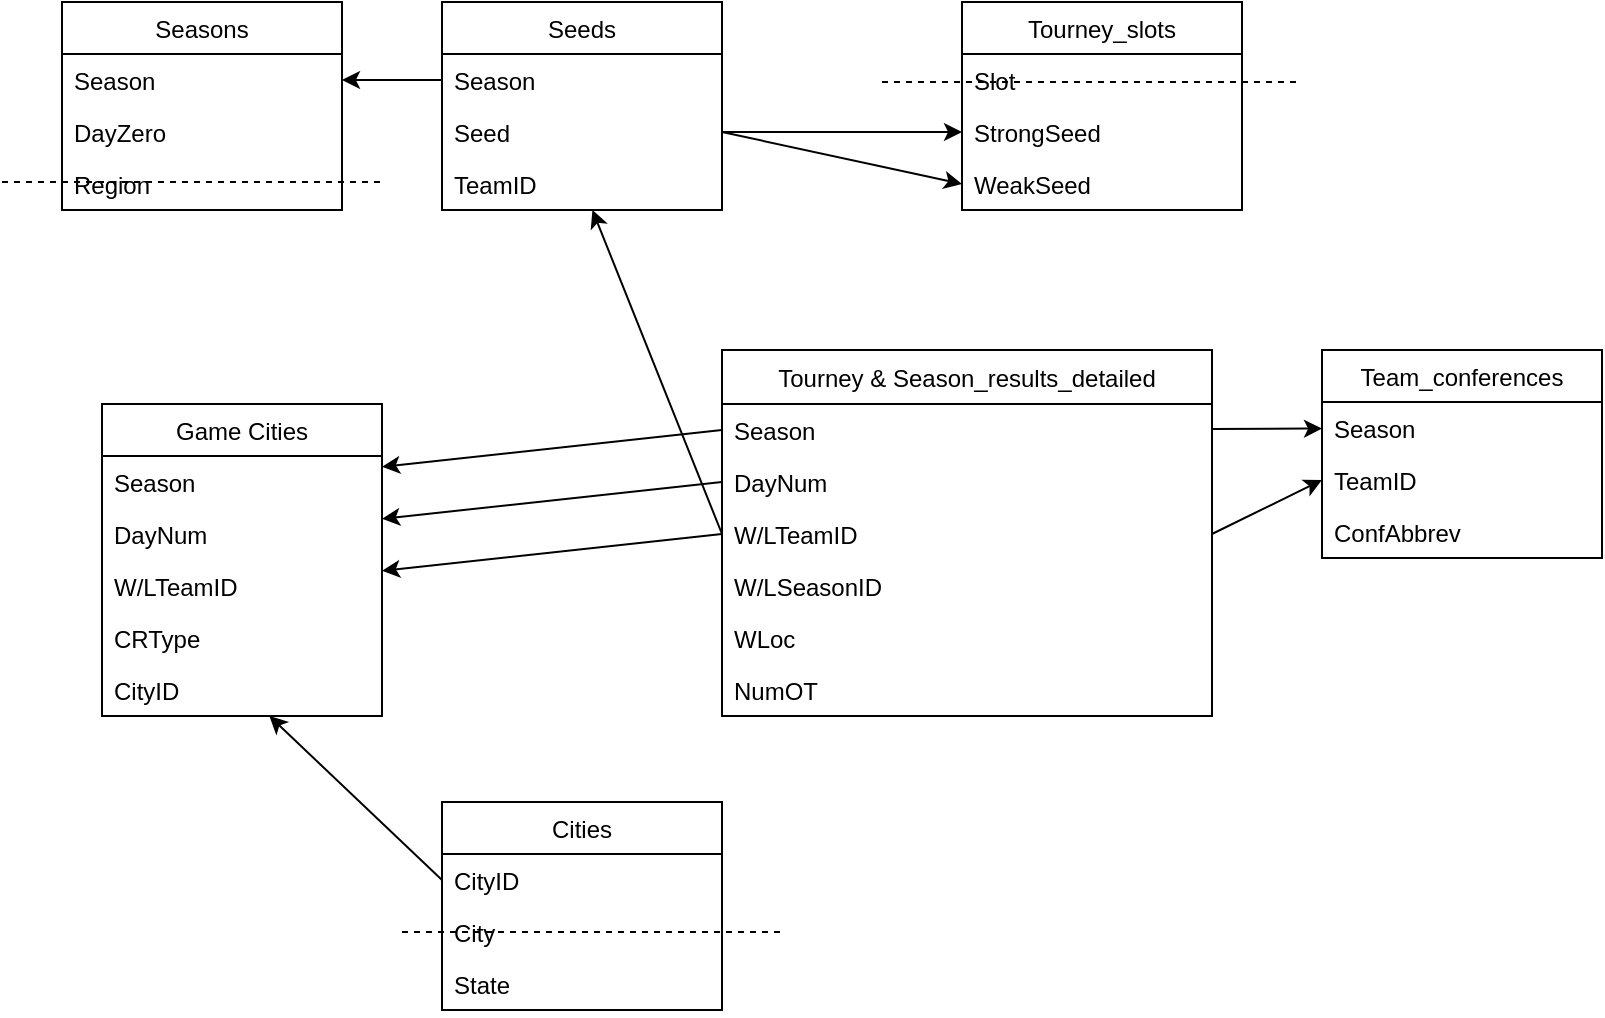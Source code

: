 <mxfile version="12.8.8" type="device"><diagram id="WjkcM7fB9muMNH94Y_RN" name="Page-1"><mxGraphModel dx="1355" dy="767" grid="1" gridSize="10" guides="1" tooltips="1" connect="1" arrows="1" fold="1" page="1" pageScale="1" pageWidth="850" pageHeight="1100" math="0" shadow="0"><root><mxCell id="0"/><mxCell id="1" parent="0"/><mxCell id="aicD-Dg6cGXRDMSTfZnq-4" value="Seasons" style="swimlane;fontStyle=0;childLayout=stackLayout;horizontal=1;startSize=26;fillColor=none;horizontalStack=0;resizeParent=1;resizeParentMax=0;resizeLast=0;collapsible=1;marginBottom=0;" vertex="1" parent="1"><mxGeometry x="50" y="40" width="140" height="104" as="geometry"/></mxCell><mxCell id="aicD-Dg6cGXRDMSTfZnq-5" value="Season" style="text;strokeColor=none;fillColor=none;align=left;verticalAlign=top;spacingLeft=4;spacingRight=4;overflow=hidden;rotatable=0;points=[[0,0.5],[1,0.5]];portConstraint=eastwest;" vertex="1" parent="aicD-Dg6cGXRDMSTfZnq-4"><mxGeometry y="26" width="140" height="26" as="geometry"/></mxCell><mxCell id="aicD-Dg6cGXRDMSTfZnq-6" value="DayZero" style="text;strokeColor=none;fillColor=none;align=left;verticalAlign=top;spacingLeft=4;spacingRight=4;overflow=hidden;rotatable=0;points=[[0,0.5],[1,0.5]];portConstraint=eastwest;" vertex="1" parent="aicD-Dg6cGXRDMSTfZnq-4"><mxGeometry y="52" width="140" height="26" as="geometry"/></mxCell><mxCell id="aicD-Dg6cGXRDMSTfZnq-7" value="Region" style="text;strokeColor=none;fillColor=none;align=left;verticalAlign=top;spacingLeft=4;spacingRight=4;overflow=hidden;rotatable=0;points=[[0,0.5],[1,0.5]];portConstraint=eastwest;" vertex="1" parent="aicD-Dg6cGXRDMSTfZnq-4"><mxGeometry y="78" width="140" height="26" as="geometry"/></mxCell><mxCell id="aicD-Dg6cGXRDMSTfZnq-8" value="" style="endArrow=none;dashed=1;html=1;" edge="1" parent="aicD-Dg6cGXRDMSTfZnq-4"><mxGeometry width="50" height="50" relative="1" as="geometry"><mxPoint x="-30" y="90" as="sourcePoint"/><mxPoint x="160" y="90" as="targetPoint"/></mxGeometry></mxCell><mxCell id="aicD-Dg6cGXRDMSTfZnq-14" value="" style="endArrow=classic;html=1;" edge="1" parent="1" source="aicD-Dg6cGXRDMSTfZnq-11" target="aicD-Dg6cGXRDMSTfZnq-5"><mxGeometry width="50" height="50" relative="1" as="geometry"><mxPoint x="280" y="160" as="sourcePoint"/><mxPoint x="190" y="80" as="targetPoint"/></mxGeometry></mxCell><mxCell id="aicD-Dg6cGXRDMSTfZnq-10" value="Seeds" style="swimlane;fontStyle=0;childLayout=stackLayout;horizontal=1;startSize=26;fillColor=none;horizontalStack=0;resizeParent=1;resizeParentMax=0;resizeLast=0;collapsible=1;marginBottom=0;" vertex="1" parent="1"><mxGeometry x="240" y="40" width="140" height="104" as="geometry"/></mxCell><mxCell id="aicD-Dg6cGXRDMSTfZnq-11" value="Season" style="text;strokeColor=none;fillColor=none;align=left;verticalAlign=top;spacingLeft=4;spacingRight=4;overflow=hidden;rotatable=0;points=[[0,0.5],[1,0.5]];portConstraint=eastwest;" vertex="1" parent="aicD-Dg6cGXRDMSTfZnq-10"><mxGeometry y="26" width="140" height="26" as="geometry"/></mxCell><mxCell id="aicD-Dg6cGXRDMSTfZnq-12" value="Seed" style="text;strokeColor=none;fillColor=none;align=left;verticalAlign=top;spacingLeft=4;spacingRight=4;overflow=hidden;rotatable=0;points=[[0,0.5],[1,0.5]];portConstraint=eastwest;" vertex="1" parent="aicD-Dg6cGXRDMSTfZnq-10"><mxGeometry y="52" width="140" height="26" as="geometry"/></mxCell><mxCell id="aicD-Dg6cGXRDMSTfZnq-13" value="TeamID" style="text;strokeColor=none;fillColor=none;align=left;verticalAlign=top;spacingLeft=4;spacingRight=4;overflow=hidden;rotatable=0;points=[[0,0.5],[1,0.5]];portConstraint=eastwest;" vertex="1" parent="aicD-Dg6cGXRDMSTfZnq-10"><mxGeometry y="78" width="140" height="26" as="geometry"/></mxCell><mxCell id="aicD-Dg6cGXRDMSTfZnq-35" value="Game Cities" style="swimlane;fontStyle=0;childLayout=stackLayout;horizontal=1;startSize=26;fillColor=none;horizontalStack=0;resizeParent=1;resizeParentMax=0;resizeLast=0;collapsible=1;marginBottom=0;rounded=0;shadow=0;comic=0;swimlaneLine=1;glass=0;strokeColor=#000000;perimeterSpacing=0;" vertex="1" parent="1"><mxGeometry x="70" y="241" width="140" height="156" as="geometry"/></mxCell><mxCell id="aicD-Dg6cGXRDMSTfZnq-36" value="Season" style="text;strokeColor=none;fillColor=none;align=left;verticalAlign=top;spacingLeft=4;spacingRight=4;overflow=hidden;rotatable=0;points=[[0,0.5],[1,0.5]];portConstraint=eastwest;" vertex="1" parent="aicD-Dg6cGXRDMSTfZnq-35"><mxGeometry y="26" width="140" height="26" as="geometry"/></mxCell><mxCell id="aicD-Dg6cGXRDMSTfZnq-37" value="DayNum" style="text;strokeColor=none;fillColor=none;align=left;verticalAlign=top;spacingLeft=4;spacingRight=4;overflow=hidden;rotatable=0;points=[[0,0.5],[1,0.5]];portConstraint=eastwest;" vertex="1" parent="aicD-Dg6cGXRDMSTfZnq-35"><mxGeometry y="52" width="140" height="26" as="geometry"/></mxCell><mxCell id="aicD-Dg6cGXRDMSTfZnq-38" value="W/LTeamID" style="text;strokeColor=none;fillColor=none;align=left;verticalAlign=top;spacingLeft=4;spacingRight=4;overflow=hidden;rotatable=0;points=[[0,0.5],[1,0.5]];portConstraint=eastwest;" vertex="1" parent="aicD-Dg6cGXRDMSTfZnq-35"><mxGeometry y="78" width="140" height="26" as="geometry"/></mxCell><mxCell id="aicD-Dg6cGXRDMSTfZnq-39" value="CRType" style="text;strokeColor=none;fillColor=none;align=left;verticalAlign=top;spacingLeft=4;spacingRight=4;overflow=hidden;rotatable=0;points=[[0,0.5],[1,0.5]];portConstraint=eastwest;" vertex="1" parent="aicD-Dg6cGXRDMSTfZnq-35"><mxGeometry y="104" width="140" height="26" as="geometry"/></mxCell><mxCell id="aicD-Dg6cGXRDMSTfZnq-40" value="CityID" style="text;strokeColor=none;fillColor=none;align=left;verticalAlign=top;spacingLeft=4;spacingRight=4;overflow=hidden;rotatable=0;points=[[0,0.5],[1,0.5]];portConstraint=eastwest;" vertex="1" parent="aicD-Dg6cGXRDMSTfZnq-35"><mxGeometry y="130" width="140" height="26" as="geometry"/></mxCell><mxCell id="aicD-Dg6cGXRDMSTfZnq-41" value="" style="endArrow=classic;html=1;exitX=0;exitY=0.5;exitDx=0;exitDy=0;" edge="1" parent="1" source="aicD-Dg6cGXRDMSTfZnq-16" target="aicD-Dg6cGXRDMSTfZnq-36"><mxGeometry width="50" height="50" relative="1" as="geometry"><mxPoint x="300" y="250" as="sourcePoint"/><mxPoint x="350" y="200" as="targetPoint"/></mxGeometry></mxCell><mxCell id="aicD-Dg6cGXRDMSTfZnq-42" value="" style="endArrow=classic;html=1;exitX=0;exitY=0.5;exitDx=0;exitDy=0;" edge="1" parent="1" source="aicD-Dg6cGXRDMSTfZnq-17" target="aicD-Dg6cGXRDMSTfZnq-37"><mxGeometry width="50" height="50" relative="1" as="geometry"><mxPoint x="425" y="290" as="sourcePoint"/><mxPoint x="210" y="305.088" as="targetPoint"/></mxGeometry></mxCell><mxCell id="aicD-Dg6cGXRDMSTfZnq-43" value="" style="endArrow=classic;html=1;" edge="1" parent="1" target="aicD-Dg6cGXRDMSTfZnq-38"><mxGeometry width="50" height="50" relative="1" as="geometry"><mxPoint x="380" y="306" as="sourcePoint"/><mxPoint x="200" y="340" as="targetPoint"/></mxGeometry></mxCell><mxCell id="aicD-Dg6cGXRDMSTfZnq-44" value="Cities" style="swimlane;fontStyle=0;childLayout=stackLayout;horizontal=1;startSize=26;fillColor=none;horizontalStack=0;resizeParent=1;resizeParentMax=0;resizeLast=0;collapsible=1;marginBottom=0;" vertex="1" parent="1"><mxGeometry x="240" y="440" width="140" height="104" as="geometry"/></mxCell><mxCell id="aicD-Dg6cGXRDMSTfZnq-45" value="CityID" style="text;strokeColor=none;fillColor=none;align=left;verticalAlign=top;spacingLeft=4;spacingRight=4;overflow=hidden;rotatable=0;points=[[0,0.5],[1,0.5]];portConstraint=eastwest;" vertex="1" parent="aicD-Dg6cGXRDMSTfZnq-44"><mxGeometry y="26" width="140" height="26" as="geometry"/></mxCell><mxCell id="aicD-Dg6cGXRDMSTfZnq-46" value="City" style="text;strokeColor=none;fillColor=none;align=left;verticalAlign=top;spacingLeft=4;spacingRight=4;overflow=hidden;rotatable=0;points=[[0,0.5],[1,0.5]];portConstraint=eastwest;" vertex="1" parent="aicD-Dg6cGXRDMSTfZnq-44"><mxGeometry y="52" width="140" height="26" as="geometry"/></mxCell><mxCell id="aicD-Dg6cGXRDMSTfZnq-48" value="" style="endArrow=none;dashed=1;html=1;" edge="1" parent="aicD-Dg6cGXRDMSTfZnq-44"><mxGeometry width="50" height="50" relative="1" as="geometry"><mxPoint x="-20" y="65" as="sourcePoint"/><mxPoint x="170" y="65" as="targetPoint"/></mxGeometry></mxCell><mxCell id="aicD-Dg6cGXRDMSTfZnq-47" value="State" style="text;strokeColor=none;fillColor=none;align=left;verticalAlign=top;spacingLeft=4;spacingRight=4;overflow=hidden;rotatable=0;points=[[0,0.5],[1,0.5]];portConstraint=eastwest;" vertex="1" parent="aicD-Dg6cGXRDMSTfZnq-44"><mxGeometry y="78" width="140" height="26" as="geometry"/></mxCell><mxCell id="aicD-Dg6cGXRDMSTfZnq-50" value="" style="endArrow=classic;html=1;exitX=0;exitY=0.5;exitDx=0;exitDy=0;" edge="1" parent="1" source="aicD-Dg6cGXRDMSTfZnq-45" target="aicD-Dg6cGXRDMSTfZnq-40"><mxGeometry width="50" height="50" relative="1" as="geometry"><mxPoint x="150" y="460" as="sourcePoint"/><mxPoint x="200" y="410" as="targetPoint"/></mxGeometry></mxCell><mxCell id="aicD-Dg6cGXRDMSTfZnq-51" value="Tourney_slots" style="swimlane;fontStyle=0;childLayout=stackLayout;horizontal=1;startSize=26;fillColor=none;horizontalStack=0;resizeParent=1;resizeParentMax=0;resizeLast=0;collapsible=1;marginBottom=0;" vertex="1" parent="1"><mxGeometry x="500" y="40" width="140" height="104" as="geometry"/></mxCell><mxCell id="aicD-Dg6cGXRDMSTfZnq-52" value="Slot" style="text;strokeColor=none;fillColor=none;align=left;verticalAlign=top;spacingLeft=4;spacingRight=4;overflow=hidden;rotatable=0;points=[[0,0.5],[1,0.5]];portConstraint=eastwest;" vertex="1" parent="aicD-Dg6cGXRDMSTfZnq-51"><mxGeometry y="26" width="140" height="26" as="geometry"/></mxCell><mxCell id="aicD-Dg6cGXRDMSTfZnq-53" value="StrongSeed" style="text;strokeColor=none;fillColor=none;align=left;verticalAlign=top;spacingLeft=4;spacingRight=4;overflow=hidden;rotatable=0;points=[[0,0.5],[1,0.5]];portConstraint=eastwest;" vertex="1" parent="aicD-Dg6cGXRDMSTfZnq-51"><mxGeometry y="52" width="140" height="26" as="geometry"/></mxCell><mxCell id="aicD-Dg6cGXRDMSTfZnq-54" value="WeakSeed" style="text;strokeColor=none;fillColor=none;align=left;verticalAlign=top;spacingLeft=4;spacingRight=4;overflow=hidden;rotatable=0;points=[[0,0.5],[1,0.5]];portConstraint=eastwest;" vertex="1" parent="aicD-Dg6cGXRDMSTfZnq-51"><mxGeometry y="78" width="140" height="26" as="geometry"/></mxCell><mxCell id="aicD-Dg6cGXRDMSTfZnq-55" value="" style="endArrow=classic;html=1;entryX=0;entryY=0.5;entryDx=0;entryDy=0;" edge="1" parent="1" source="aicD-Dg6cGXRDMSTfZnq-12" target="aicD-Dg6cGXRDMSTfZnq-53"><mxGeometry width="50" height="50" relative="1" as="geometry"><mxPoint x="390" y="120" as="sourcePoint"/><mxPoint x="440" y="70" as="targetPoint"/></mxGeometry></mxCell><mxCell id="aicD-Dg6cGXRDMSTfZnq-56" value="" style="endArrow=classic;html=1;entryX=0;entryY=0.5;entryDx=0;entryDy=0;" edge="1" parent="1" target="aicD-Dg6cGXRDMSTfZnq-54"><mxGeometry width="50" height="50" relative="1" as="geometry"><mxPoint x="380" y="105" as="sourcePoint"/><mxPoint x="500" y="80" as="targetPoint"/></mxGeometry></mxCell><mxCell id="aicD-Dg6cGXRDMSTfZnq-57" value="" style="endArrow=none;dashed=1;html=1;" edge="1" parent="1"><mxGeometry width="50" height="50" relative="1" as="geometry"><mxPoint x="460" y="80" as="sourcePoint"/><mxPoint x="670" y="80" as="targetPoint"/></mxGeometry></mxCell><mxCell id="aicD-Dg6cGXRDMSTfZnq-58" value="" style="endArrow=classic;html=1;exitX=0;exitY=0.5;exitDx=0;exitDy=0;" edge="1" parent="1" source="aicD-Dg6cGXRDMSTfZnq-18" target="aicD-Dg6cGXRDMSTfZnq-13"><mxGeometry width="50" height="50" relative="1" as="geometry"><mxPoint x="340" y="220" as="sourcePoint"/><mxPoint x="330" y="210" as="targetPoint"/></mxGeometry></mxCell><mxCell id="aicD-Dg6cGXRDMSTfZnq-15" value="Tourney &amp; Season_results_detailed" style="swimlane;fontStyle=0;childLayout=stackLayout;horizontal=1;startSize=27;fillColor=none;horizontalStack=0;resizeParent=1;resizeParentMax=0;resizeLast=0;collapsible=1;marginBottom=0;" vertex="1" parent="1"><mxGeometry x="380" y="214" width="245" height="183" as="geometry"><mxRectangle x="425" y="210" width="250" height="26" as="alternateBounds"/></mxGeometry></mxCell><mxCell id="aicD-Dg6cGXRDMSTfZnq-16" value="Season" style="text;strokeColor=none;fillColor=none;align=left;verticalAlign=top;spacingLeft=4;spacingRight=4;overflow=hidden;rotatable=0;points=[[0,0.5],[1,0.5]];portConstraint=eastwest;" vertex="1" parent="aicD-Dg6cGXRDMSTfZnq-15"><mxGeometry y="27" width="245" height="26" as="geometry"/></mxCell><mxCell id="aicD-Dg6cGXRDMSTfZnq-17" value="DayNum" style="text;strokeColor=none;fillColor=none;align=left;verticalAlign=top;spacingLeft=4;spacingRight=4;overflow=hidden;rotatable=0;points=[[0,0.5],[1,0.5]];portConstraint=eastwest;" vertex="1" parent="aicD-Dg6cGXRDMSTfZnq-15"><mxGeometry y="53" width="245" height="26" as="geometry"/></mxCell><mxCell id="aicD-Dg6cGXRDMSTfZnq-18" value="W/LTeamID" style="text;strokeColor=none;fillColor=none;align=left;verticalAlign=top;spacingLeft=4;spacingRight=4;overflow=hidden;rotatable=0;points=[[0,0.5],[1,0.5]];portConstraint=eastwest;" vertex="1" parent="aicD-Dg6cGXRDMSTfZnq-15"><mxGeometry y="79" width="245" height="26" as="geometry"/></mxCell><mxCell id="aicD-Dg6cGXRDMSTfZnq-31" value="W/LSeasonID" style="text;strokeColor=none;fillColor=none;align=left;verticalAlign=top;spacingLeft=4;spacingRight=4;overflow=hidden;rotatable=0;points=[[0,0.5],[1,0.5]];portConstraint=eastwest;" vertex="1" parent="aicD-Dg6cGXRDMSTfZnq-15"><mxGeometry y="105" width="245" height="26" as="geometry"/></mxCell><mxCell id="aicD-Dg6cGXRDMSTfZnq-32" value="WLoc" style="text;strokeColor=none;fillColor=none;align=left;verticalAlign=top;spacingLeft=4;spacingRight=4;overflow=hidden;rotatable=0;points=[[0,0.5],[1,0.5]];portConstraint=eastwest;" vertex="1" parent="aicD-Dg6cGXRDMSTfZnq-15"><mxGeometry y="131" width="245" height="26" as="geometry"/></mxCell><mxCell id="aicD-Dg6cGXRDMSTfZnq-33" value="NumOT" style="text;strokeColor=none;fillColor=none;align=left;verticalAlign=top;spacingLeft=4;spacingRight=4;overflow=hidden;rotatable=0;points=[[0,0.5],[1,0.5]];portConstraint=eastwest;" vertex="1" parent="aicD-Dg6cGXRDMSTfZnq-15"><mxGeometry y="157" width="245" height="26" as="geometry"/></mxCell><mxCell id="aicD-Dg6cGXRDMSTfZnq-63" value="" style="endArrow=classic;html=1;" edge="1" parent="1" source="aicD-Dg6cGXRDMSTfZnq-16" target="aicD-Dg6cGXRDMSTfZnq-60"><mxGeometry width="50" height="50" relative="1" as="geometry"><mxPoint x="670" y="194" as="sourcePoint"/><mxPoint x="720" y="144" as="targetPoint"/></mxGeometry></mxCell><mxCell id="aicD-Dg6cGXRDMSTfZnq-64" value="" style="endArrow=classic;html=1;entryX=0;entryY=0.5;entryDx=0;entryDy=0;exitX=1;exitY=0.5;exitDx=0;exitDy=0;" edge="1" parent="1" source="aicD-Dg6cGXRDMSTfZnq-18" target="aicD-Dg6cGXRDMSTfZnq-61"><mxGeometry width="50" height="50" relative="1" as="geometry"><mxPoint x="635" y="271.424" as="sourcePoint"/><mxPoint x="690" y="274.758" as="targetPoint"/></mxGeometry></mxCell><mxCell id="aicD-Dg6cGXRDMSTfZnq-59" value="Team_conferences" style="swimlane;fontStyle=0;childLayout=stackLayout;horizontal=1;startSize=26;fillColor=none;horizontalStack=0;resizeParent=1;resizeParentMax=0;resizeLast=0;collapsible=1;marginBottom=0;rounded=0;shadow=0;glass=0;comic=0;strokeColor=#000000;" vertex="1" parent="1"><mxGeometry x="680" y="214" width="140" height="104" as="geometry"/></mxCell><mxCell id="aicD-Dg6cGXRDMSTfZnq-60" value="Season" style="text;strokeColor=none;fillColor=none;align=left;verticalAlign=top;spacingLeft=4;spacingRight=4;overflow=hidden;rotatable=0;points=[[0,0.5],[1,0.5]];portConstraint=eastwest;" vertex="1" parent="aicD-Dg6cGXRDMSTfZnq-59"><mxGeometry y="26" width="140" height="26" as="geometry"/></mxCell><mxCell id="aicD-Dg6cGXRDMSTfZnq-61" value="TeamID" style="text;strokeColor=none;fillColor=none;align=left;verticalAlign=top;spacingLeft=4;spacingRight=4;overflow=hidden;rotatable=0;points=[[0,0.5],[1,0.5]];portConstraint=eastwest;" vertex="1" parent="aicD-Dg6cGXRDMSTfZnq-59"><mxGeometry y="52" width="140" height="26" as="geometry"/></mxCell><mxCell id="aicD-Dg6cGXRDMSTfZnq-62" value="ConfAbbrev" style="text;strokeColor=none;fillColor=none;align=left;verticalAlign=top;spacingLeft=4;spacingRight=4;overflow=hidden;rotatable=0;points=[[0,0.5],[1,0.5]];portConstraint=eastwest;" vertex="1" parent="aicD-Dg6cGXRDMSTfZnq-59"><mxGeometry y="78" width="140" height="26" as="geometry"/></mxCell></root></mxGraphModel></diagram></mxfile>